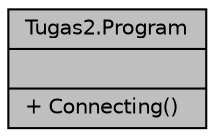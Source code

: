 digraph "Tugas2.Program"
{
 // LATEX_PDF_SIZE
  edge [fontname="Helvetica",fontsize="10",labelfontname="Helvetica",labelfontsize="10"];
  node [fontname="Helvetica",fontsize="10",shape=record];
  Node1 [label="{Tugas2.Program\n||+ Connecting()\l}",height=0.2,width=0.4,color="black", fillcolor="grey75", style="filled", fontcolor="black",tooltip=" "];
}
